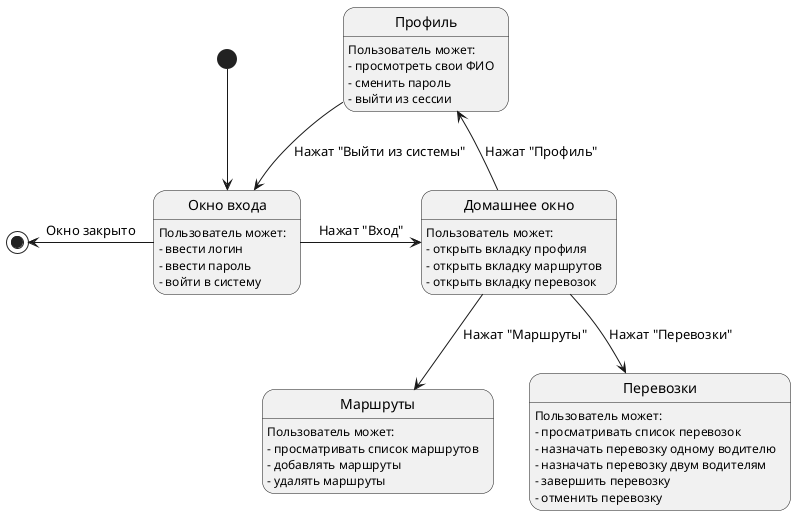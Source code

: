 @startuml

state "Окно входа" as login
state "Домашнее окно" as home
state "Профиль" as profile
state "Маршруты" as routes
state "Перевозки" as transps

login : Пользователь может:
login : - ввести логин
login : - ввести пароль
login : - войти в систему

profile : Пользователь может:
profile : - просмотреть свои ФИО
profile : - сменить пароль
profile : - выйти из сессии

home : Пользователь может:
home : - открыть вкладку профиля
home : - открыть вкладку маршрутов
home : - открыть вкладку перевозок

routes : Пользователь может:
routes : - просматривать список маршрутов
routes : - добавлять маршруты
routes : - удалять маршруты

transps : Пользователь может:
transps : - просматривать список перевозок
transps : - назначать перевозку одному водителю
transps : - назначать перевозку двум водителям
transps : - завершить перевозку
transps : - отменить перевозку

[*] -down-> login
login -right-> home : Нажат "Вход"
home -up-> profile : Нажат "Профиль"
home -down-> routes : Нажат "Маршруты"
home --> transps : Нажат "Перевозки"
profile --> login : Нажат "Выйти из системы"
login -left-> [*] : Окно закрыто

@enduml
